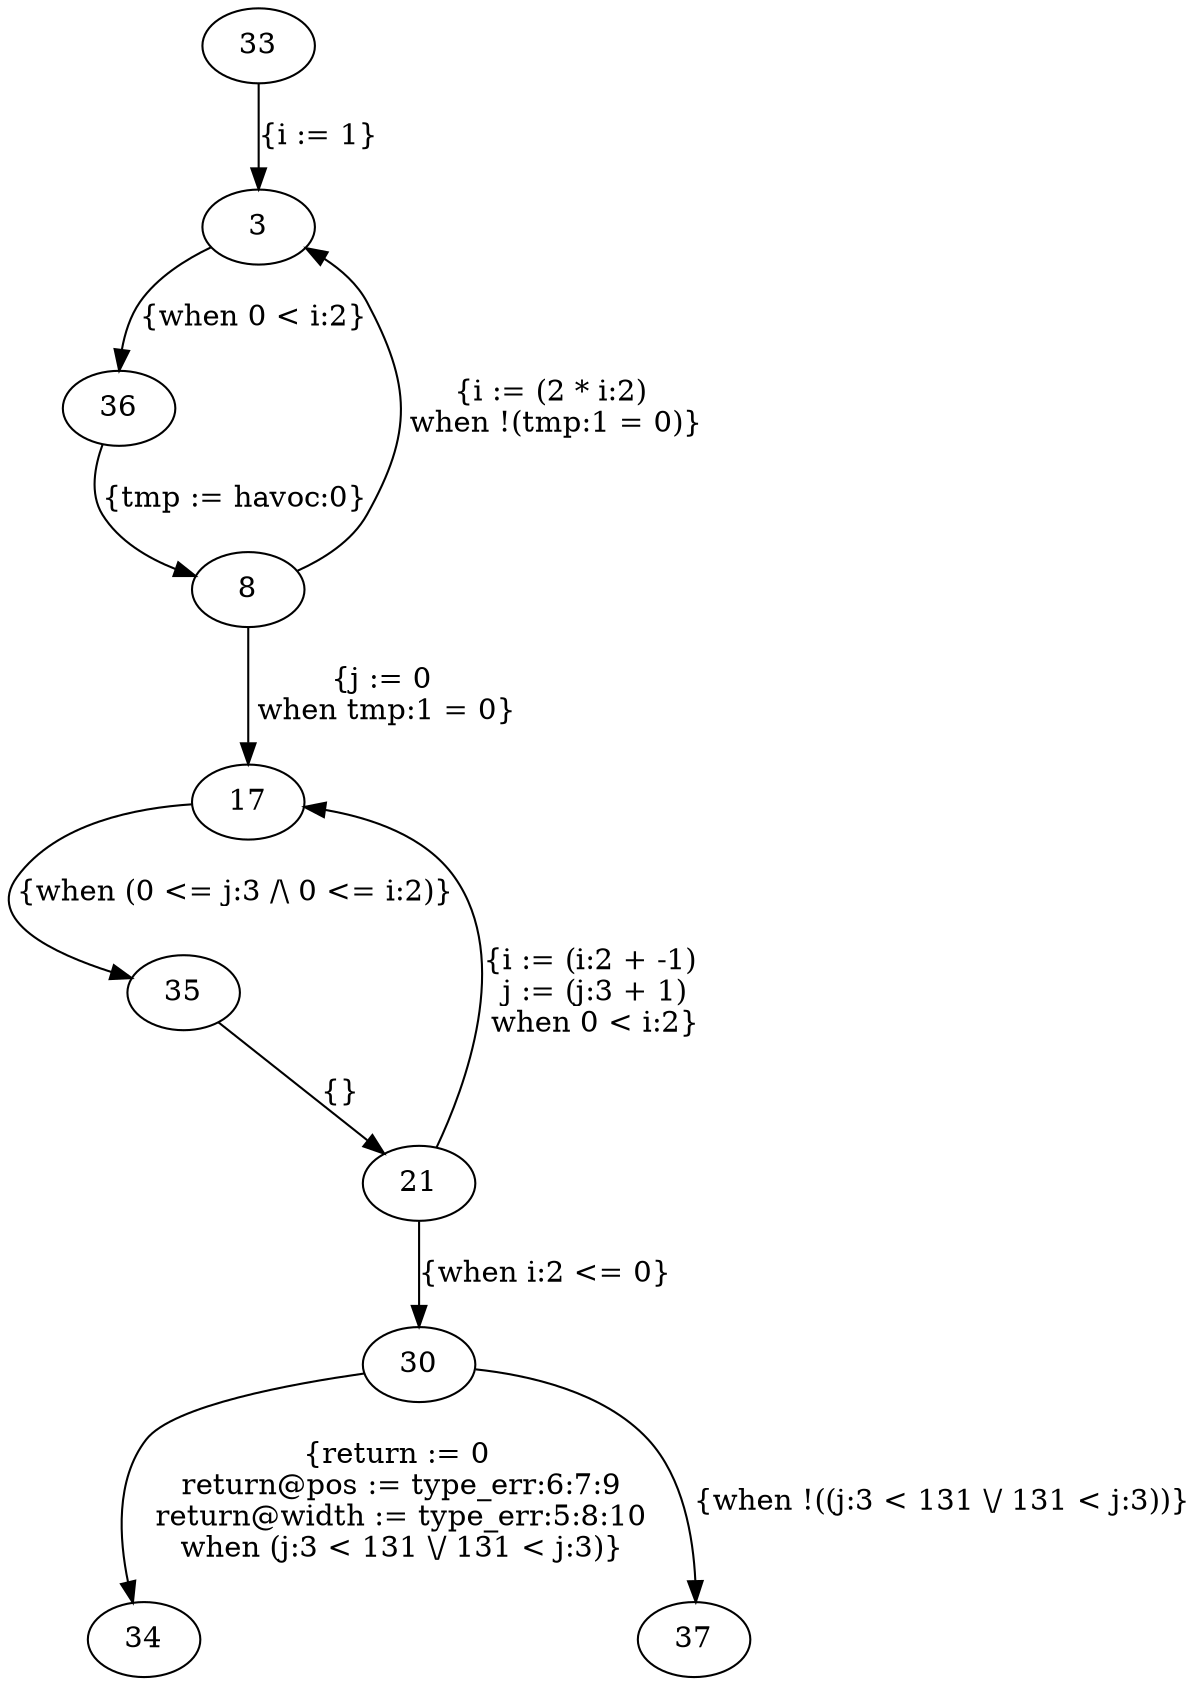 digraph G {
  "3";
  "8";
  "17";
  "21";
  "30";
  "33";
  "34";
  "35";
  "36";
  "37";


  "3" -> "36" [label="{when 0 < i:2}", ];
  "8" -> "3" [label="{i := (2 * i:2)\n when !(tmp:1 = 0)}", ];
  "8" -> "17" [label="{j := 0\n when tmp:1 = 0}", ];
  "17" -> "35" [label="{when (0 <= j:3 /\\ 0 <= i:2)}", ];
  "21" -> "17" [label="{i := (i:2 + -1)\n j := (j:3 + 1)\n when 0 < i:2}", ];
  "21" -> "30" [label="{when i:2 <= 0}", ];
  "30" -> "34" [label="{return := 0\n return@pos := type_err:6:7:9\n return@width := type_err:5:8:10\n when (j:3 < 131 \\/ 131 < j:3)}",
                ];
  "30" -> "37" [label="{when !((j:3 < 131 \\/ 131 < j:3))}", ];
  "33" -> "3" [label="{i := 1}", ];
  "35" -> "21" [label="{}", ];
  "36" -> "8" [label="{tmp := havoc:0}", ];

  }

